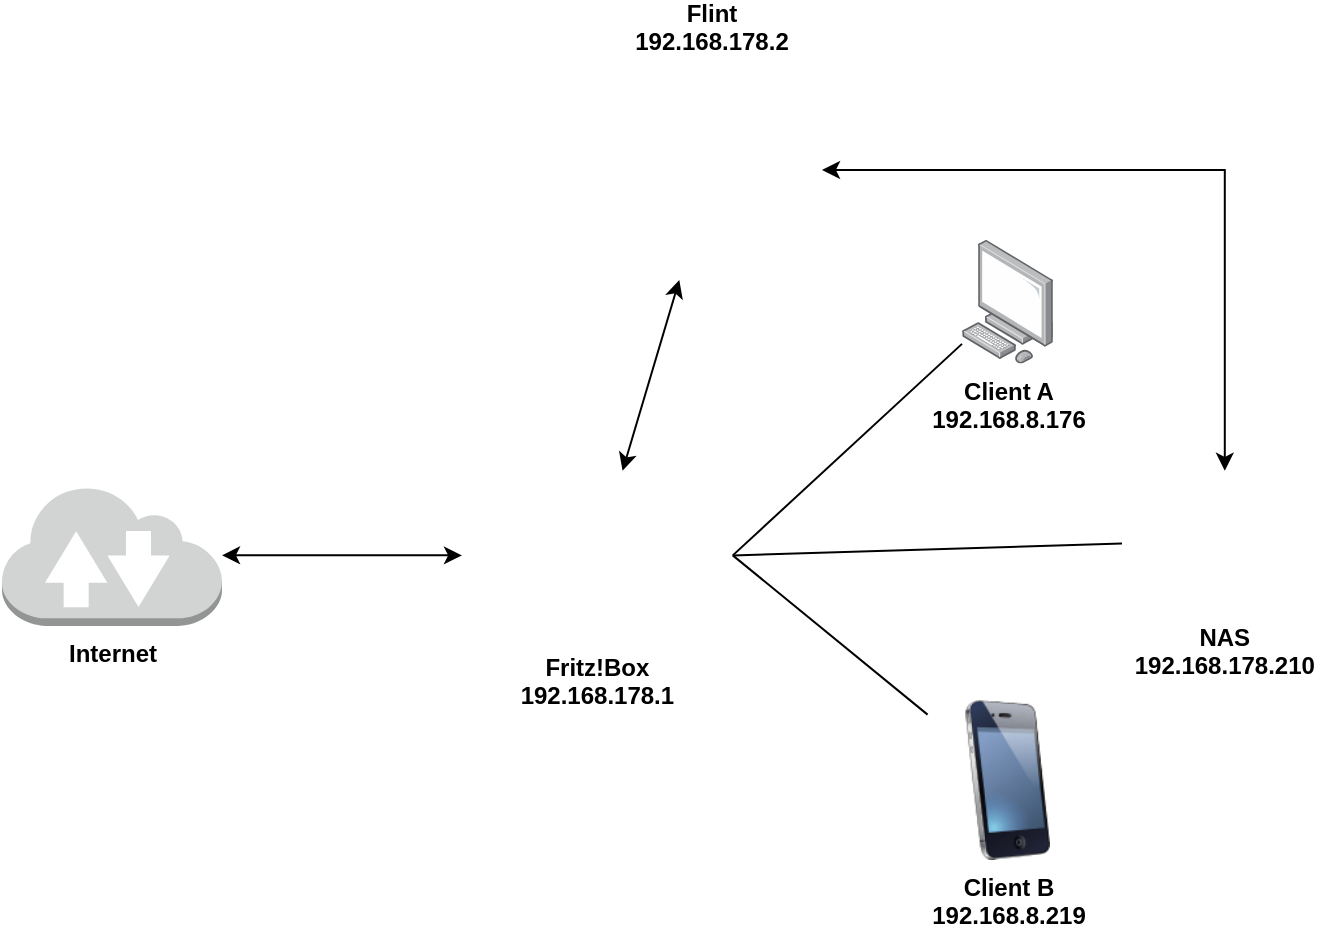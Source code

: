 <mxfile version="24.4.0" type="device">
  <diagram name="Seite-1" id="Istlq3-P4NaRur7MBP4g">
    <mxGraphModel dx="1821" dy="2230" grid="1" gridSize="10" guides="1" tooltips="1" connect="1" arrows="1" fold="1" page="1" pageScale="1" pageWidth="827" pageHeight="1169" math="0" shadow="0">
      <root>
        <mxCell id="0" />
        <mxCell id="1" parent="0" />
        <mxCell id="gtaeN6OUMr1vXqJ7nPdY-51" style="rounded=0;orthogonalLoop=1;jettySize=auto;html=1;endArrow=classic;endFill=1;startArrow=classic;startFill=1;" edge="1" parent="1" source="gtaeN6OUMr1vXqJ7nPdY-1" target="gtaeN6OUMr1vXqJ7nPdY-46">
          <mxGeometry relative="1" as="geometry" />
        </mxCell>
        <mxCell id="gtaeN6OUMr1vXqJ7nPdY-57" style="edgeStyle=orthogonalEdgeStyle;rounded=0;orthogonalLoop=1;jettySize=auto;html=1;endArrow=classic;endFill=1;startArrow=classic;startFill=1;" edge="1" parent="1" source="gtaeN6OUMr1vXqJ7nPdY-1" target="gtaeN6OUMr1vXqJ7nPdY-55">
          <mxGeometry relative="1" as="geometry" />
        </mxCell>
        <mxCell id="gtaeN6OUMr1vXqJ7nPdY-1" value="Flint&#xa;192.168.178.2" style="shape=image;verticalLabelPosition=top;labelBackgroundColor=default;verticalAlign=bottom;aspect=fixed;imageAspect=0;image=https://static.gl-inet.com/www/images/products/gl-ax1800/ax1800_1.jpg;fontStyle=1;horizontal=1;labelBorderColor=none;labelPosition=center;align=center;" vertex="1" parent="1">
          <mxGeometry x="380" y="-20" width="110" height="110" as="geometry" />
        </mxCell>
        <mxCell id="gtaeN6OUMr1vXqJ7nPdY-48" style="rounded=0;orthogonalLoop=1;jettySize=auto;html=1;entryX=1;entryY=0.5;entryDx=0;entryDy=0;endArrow=none;endFill=0;" edge="1" parent="1" source="gtaeN6OUMr1vXqJ7nPdY-2" target="gtaeN6OUMr1vXqJ7nPdY-46">
          <mxGeometry relative="1" as="geometry" />
        </mxCell>
        <mxCell id="gtaeN6OUMr1vXqJ7nPdY-2" value="Client A&lt;div&gt;192.168.8.176&lt;/div&gt;" style="image;points=[];aspect=fixed;html=1;align=center;shadow=0;dashed=0;image=img/lib/allied_telesis/computer_and_terminals/Personal_Computer.svg;fontStyle=1" vertex="1" parent="1">
          <mxGeometry x="560" y="70.0" width="45.6" height="61.8" as="geometry" />
        </mxCell>
        <mxCell id="gtaeN6OUMr1vXqJ7nPdY-49" style="rounded=0;orthogonalLoop=1;jettySize=auto;html=1;entryX=1;entryY=0.5;entryDx=0;entryDy=0;endArrow=none;endFill=0;" edge="1" parent="1" source="gtaeN6OUMr1vXqJ7nPdY-4" target="gtaeN6OUMr1vXqJ7nPdY-46">
          <mxGeometry relative="1" as="geometry" />
        </mxCell>
        <mxCell id="gtaeN6OUMr1vXqJ7nPdY-4" value="Client B&lt;br&gt;192.168.8.219" style="image;html=1;image=img/lib/clip_art/telecommunication/iPhone_128x128.png;fontStyle=1" vertex="1" parent="1">
          <mxGeometry x="542.8" y="300" width="80" height="80" as="geometry" />
        </mxCell>
        <mxCell id="gtaeN6OUMr1vXqJ7nPdY-47" style="edgeStyle=orthogonalEdgeStyle;rounded=0;orthogonalLoop=1;jettySize=auto;html=1;entryX=0;entryY=0.5;entryDx=0;entryDy=0;endArrow=classic;endFill=1;startArrow=classic;startFill=1;" edge="1" parent="1" source="gtaeN6OUMr1vXqJ7nPdY-11" target="gtaeN6OUMr1vXqJ7nPdY-46">
          <mxGeometry relative="1" as="geometry" />
        </mxCell>
        <mxCell id="gtaeN6OUMr1vXqJ7nPdY-11" value="Internet" style="outlineConnect=0;dashed=0;verticalLabelPosition=bottom;verticalAlign=top;align=center;html=1;shape=mxgraph.aws3.internet_2;fillColor=#D2D3D3;gradientColor=none;fontStyle=1" vertex="1" parent="1">
          <mxGeometry x="80" y="192.44" width="110" height="70.5" as="geometry" />
        </mxCell>
        <mxCell id="gtaeN6OUMr1vXqJ7nPdY-46" value="Fritz!Box&#xa;192.168.178.1" style="shape=image;verticalLabelPosition=bottom;labelBackgroundColor=default;verticalAlign=top;aspect=fixed;imageAspect=0;image=https://avm.de/fileadmin/user_upload/Global/Produkte/FRITZBox/5590/fritzbox_5590_fiber_left_de_wi-fi_6_640x400.png;fontStyle=1" vertex="1" parent="1">
          <mxGeometry x="310" y="185.38" width="135.39" height="84.62" as="geometry" />
        </mxCell>
        <mxCell id="gtaeN6OUMr1vXqJ7nPdY-56" style="rounded=0;orthogonalLoop=1;jettySize=auto;html=1;entryX=1;entryY=0.5;entryDx=0;entryDy=0;endArrow=none;endFill=0;" edge="1" parent="1" source="gtaeN6OUMr1vXqJ7nPdY-55" target="gtaeN6OUMr1vXqJ7nPdY-46">
          <mxGeometry relative="1" as="geometry" />
        </mxCell>
        <mxCell id="gtaeN6OUMr1vXqJ7nPdY-55" value="NAS&#xa;192.168.178.210" style="shape=image;verticalLabelPosition=bottom;labelBackgroundColor=default;verticalAlign=top;aspect=fixed;imageAspect=0;image=https://www.logicaldoc.de/images/qnas/Synology-Devices.png;fontStyle=1" vertex="1" parent="1">
          <mxGeometry x="640" y="185.38" width="102.8" height="69.55" as="geometry" />
        </mxCell>
      </root>
    </mxGraphModel>
  </diagram>
</mxfile>
